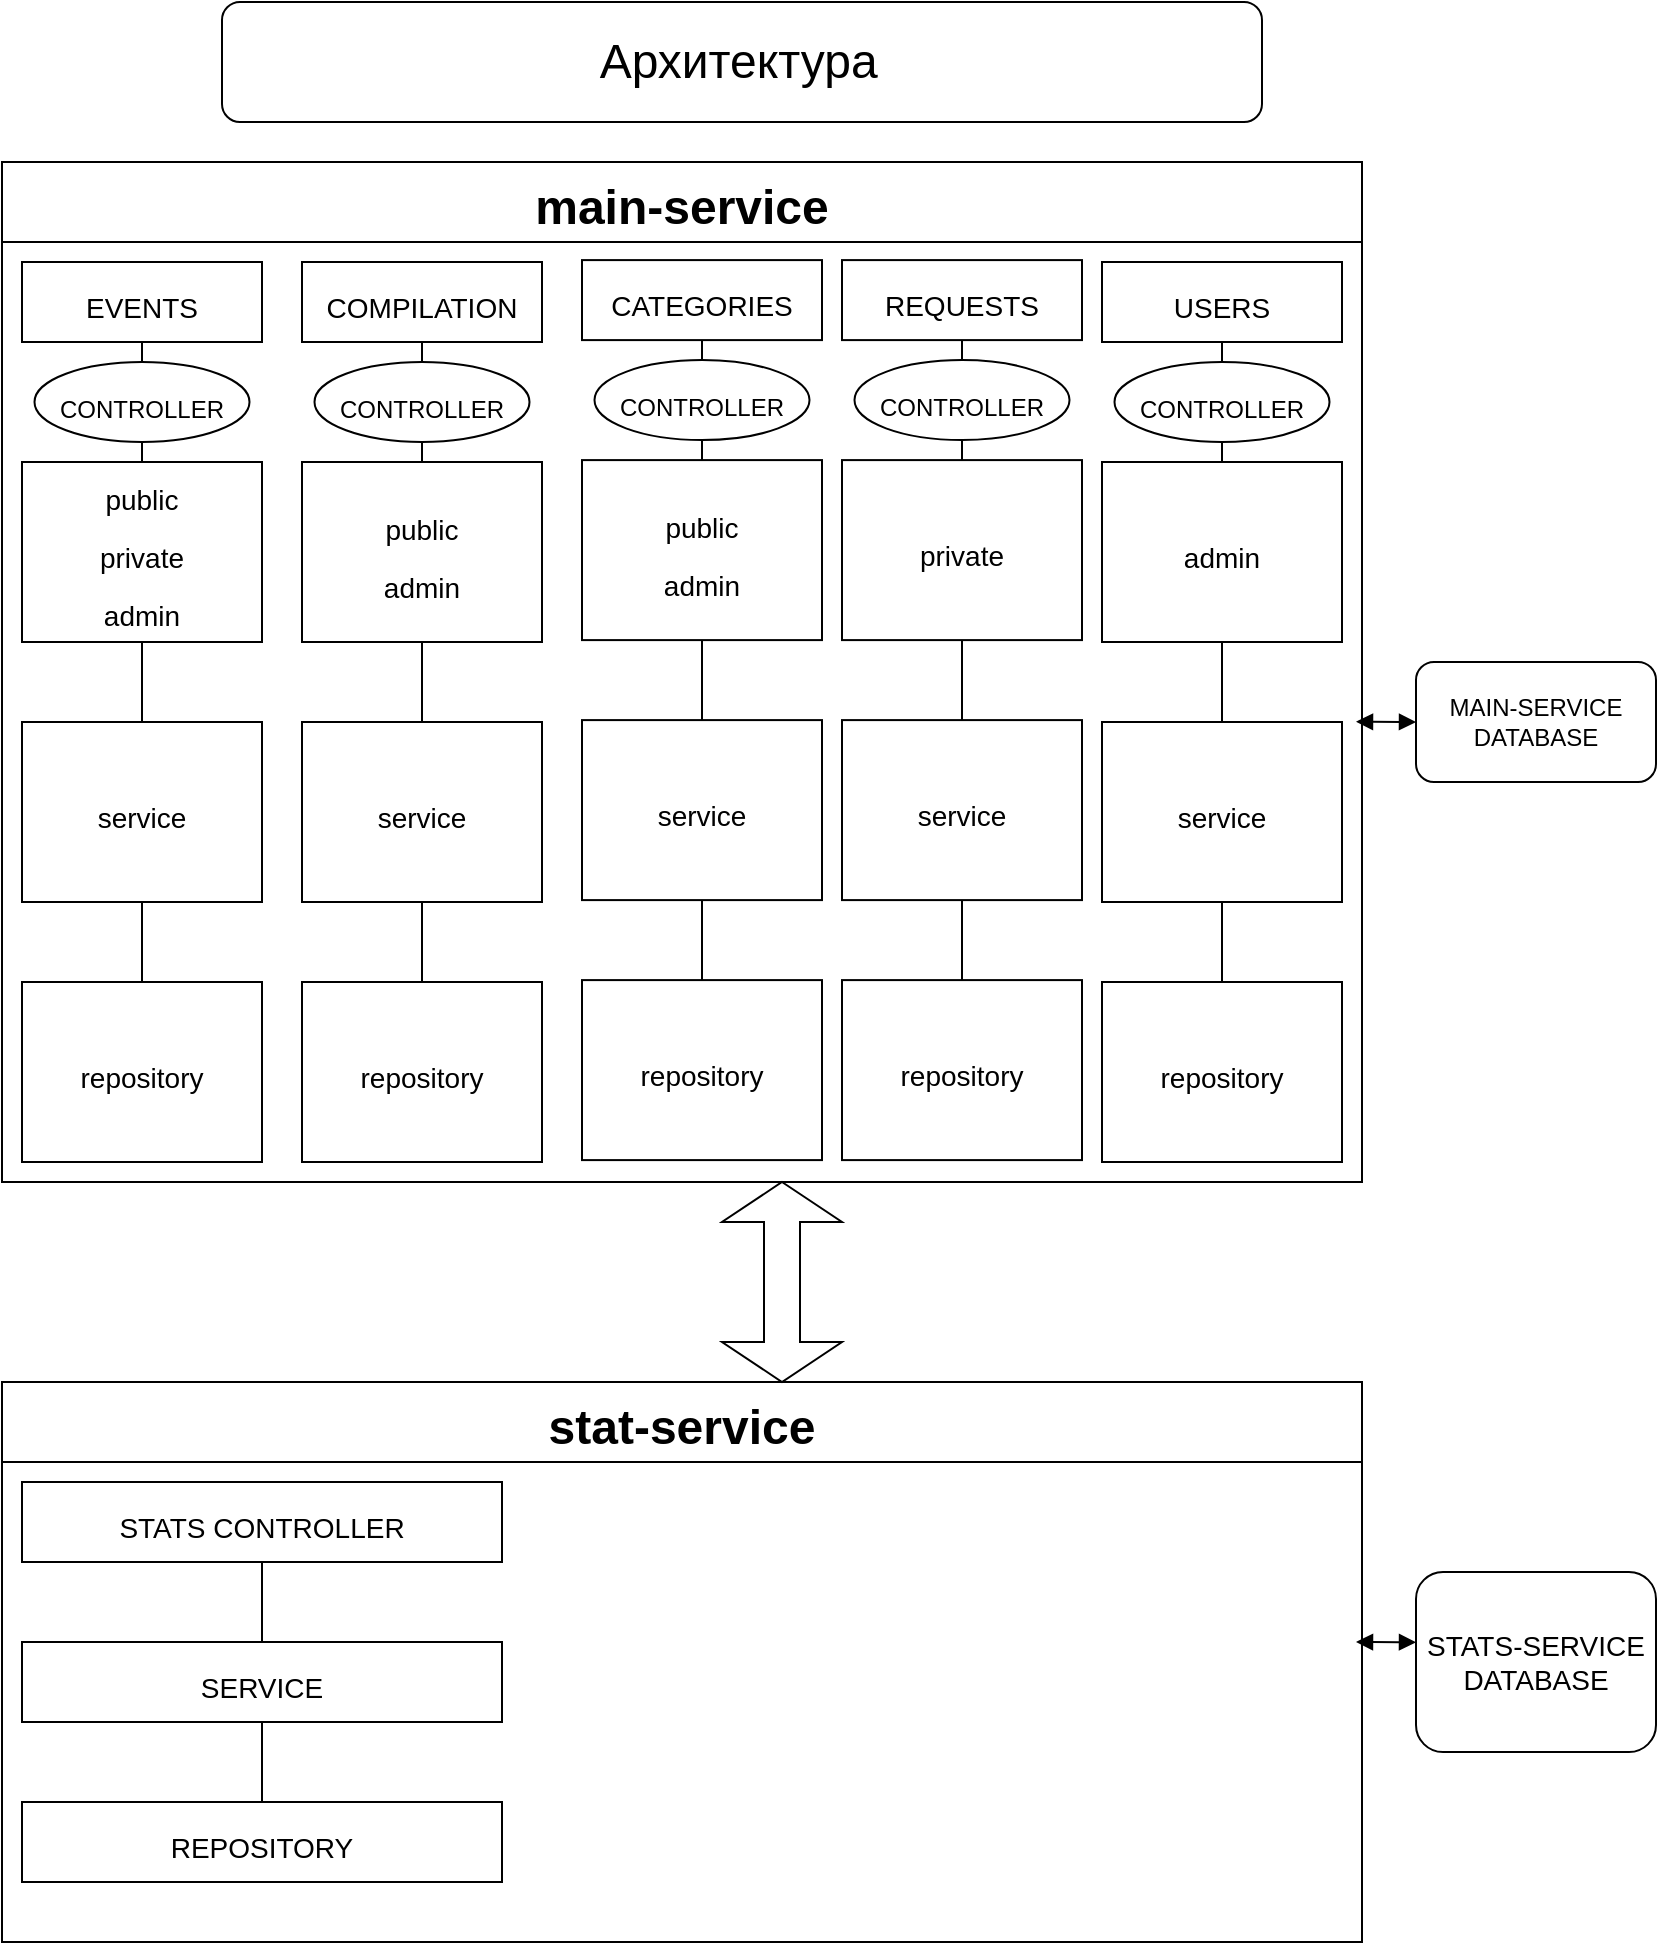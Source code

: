 <mxfile version="20.4.1" type="github">
  <diagram id="C5RBs43oDa-KdzZeNtuy" name="Page-1">
    <mxGraphModel dx="1929" dy="1000" grid="1" gridSize="10" guides="1" tooltips="1" connect="1" arrows="1" fold="1" page="1" pageScale="1" pageWidth="827" pageHeight="1169" math="0" shadow="0">
      <root>
        <mxCell id="WIyWlLk6GJQsqaUBKTNV-0" />
        <mxCell id="WIyWlLk6GJQsqaUBKTNV-1" parent="WIyWlLk6GJQsqaUBKTNV-0" />
        <mxCell id="s_mnrJMYpSLIAIfI4z18-0" value="&lt;font style=&quot;font-size: 24px;&quot;&gt;Архитектура&lt;/font&gt;&amp;nbsp;" style="rounded=1;whiteSpace=wrap;html=1;" vertex="1" parent="WIyWlLk6GJQsqaUBKTNV-1">
          <mxGeometry x="110" y="20" width="520" height="60" as="geometry" />
        </mxCell>
        <mxCell id="s_mnrJMYpSLIAIfI4z18-3" style="edgeStyle=orthogonalEdgeStyle;rounded=0;orthogonalLoop=1;jettySize=auto;html=1;exitX=0.5;exitY=1;exitDx=0;exitDy=0;fontSize=24;" edge="1" parent="WIyWlLk6GJQsqaUBKTNV-1">
          <mxGeometry relative="1" as="geometry">
            <mxPoint x="215" y="240.0" as="sourcePoint" />
            <mxPoint x="215" y="240.0" as="targetPoint" />
          </mxGeometry>
        </mxCell>
        <mxCell id="s_mnrJMYpSLIAIfI4z18-24" value="main-service" style="swimlane;startSize=40;horizontal=1;containerType=tree;fontSize=24;" vertex="1" parent="WIyWlLk6GJQsqaUBKTNV-1">
          <mxGeometry y="100" width="680" height="510" as="geometry" />
        </mxCell>
        <mxCell id="s_mnrJMYpSLIAIfI4z18-26" value="&lt;font style=&quot;font-size: 14px;&quot;&gt;EVENTS&lt;/font&gt;" style="whiteSpace=wrap;html=1;treeFolding=1;treeMoving=1;newEdgeStyle={&quot;edgeStyle&quot;:&quot;elbowEdgeStyle&quot;,&quot;startArrow&quot;:&quot;none&quot;,&quot;endArrow&quot;:&quot;none&quot;};fontSize=24;" vertex="1" parent="s_mnrJMYpSLIAIfI4z18-24">
          <mxGeometry x="10" y="50" width="120" height="40" as="geometry" />
        </mxCell>
        <mxCell id="s_mnrJMYpSLIAIfI4z18-31" value="" style="edgeStyle=elbowEdgeStyle;rounded=0;orthogonalLoop=1;jettySize=auto;html=1;elbow=vertical;startArrow=none;endArrow=none;" edge="1" source="s_mnrJMYpSLIAIfI4z18-26" target="s_mnrJMYpSLIAIfI4z18-32" parent="s_mnrJMYpSLIAIfI4z18-24">
          <mxGeometry relative="1" as="geometry" />
        </mxCell>
        <mxCell id="s_mnrJMYpSLIAIfI4z18-32" value="&lt;font style=&quot;font-size: 14px;&quot;&gt;public&lt;br&gt;private&lt;br&gt;admin&lt;/font&gt;" style="whiteSpace=wrap;html=1;treeFolding=1;treeMoving=1;newEdgeStyle={&quot;edgeStyle&quot;:&quot;elbowEdgeStyle&quot;,&quot;startArrow&quot;:&quot;none&quot;,&quot;endArrow&quot;:&quot;none&quot;};fontSize=24;" vertex="1" collapsed="1" parent="s_mnrJMYpSLIAIfI4z18-24">
          <mxGeometry x="10" y="150" width="120" height="90" as="geometry" />
        </mxCell>
        <mxCell id="s_mnrJMYpSLIAIfI4z18-33" style="edgeStyle=orthogonalEdgeStyle;rounded=0;orthogonalLoop=1;jettySize=auto;html=1;exitX=0.5;exitY=1;exitDx=0;exitDy=0;entryX=0.443;entryY=0.996;entryDx=0;entryDy=0;entryPerimeter=0;fontSize=24;" edge="1" parent="s_mnrJMYpSLIAIfI4z18-24" source="s_mnrJMYpSLIAIfI4z18-32" target="s_mnrJMYpSLIAIfI4z18-32" visible="0">
          <mxGeometry relative="1" as="geometry" />
        </mxCell>
        <mxCell id="s_mnrJMYpSLIAIfI4z18-39" style="edgeStyle=orthogonalEdgeStyle;rounded=0;orthogonalLoop=1;jettySize=auto;html=1;exitX=0.5;exitY=1;exitDx=0;exitDy=0;fontSize=24;" edge="1" parent="s_mnrJMYpSLIAIfI4z18-24" source="s_mnrJMYpSLIAIfI4z18-32" target="s_mnrJMYpSLIAIfI4z18-32">
          <mxGeometry relative="1" as="geometry" />
        </mxCell>
        <mxCell id="s_mnrJMYpSLIAIfI4z18-41" style="edgeStyle=orthogonalEdgeStyle;rounded=0;orthogonalLoop=1;jettySize=auto;html=1;exitX=0.5;exitY=1;exitDx=0;exitDy=0;fontSize=24;" edge="1" parent="s_mnrJMYpSLIAIfI4z18-24" source="s_mnrJMYpSLIAIfI4z18-32" target="s_mnrJMYpSLIAIfI4z18-32">
          <mxGeometry relative="1" as="geometry" />
        </mxCell>
        <mxCell id="s_mnrJMYpSLIAIfI4z18-43" value="&lt;font style=&quot;font-size: 12px;&quot;&gt;CONTROLLER&lt;/font&gt;" style="ellipse;whiteSpace=wrap;html=1;align=center;fontSize=24;" vertex="1" parent="s_mnrJMYpSLIAIfI4z18-24">
          <mxGeometry x="16.25" y="100" width="107.5" height="40" as="geometry" />
        </mxCell>
        <mxCell id="s_mnrJMYpSLIAIfI4z18-56" value="&lt;span style=&quot;font-size: 14px;&quot;&gt;COMPILATION&lt;/span&gt;" style="whiteSpace=wrap;html=1;treeFolding=1;treeMoving=1;newEdgeStyle={&quot;edgeStyle&quot;:&quot;elbowEdgeStyle&quot;,&quot;startArrow&quot;:&quot;none&quot;,&quot;endArrow&quot;:&quot;none&quot;};fontSize=24;" vertex="1" parent="s_mnrJMYpSLIAIfI4z18-24">
          <mxGeometry x="150" y="50" width="120" height="40" as="geometry" />
        </mxCell>
        <mxCell id="s_mnrJMYpSLIAIfI4z18-57" value="" style="edgeStyle=elbowEdgeStyle;rounded=0;orthogonalLoop=1;jettySize=auto;html=1;elbow=vertical;startArrow=none;endArrow=none;" edge="1" parent="s_mnrJMYpSLIAIfI4z18-24" source="s_mnrJMYpSLIAIfI4z18-56" target="s_mnrJMYpSLIAIfI4z18-58">
          <mxGeometry relative="1" as="geometry" />
        </mxCell>
        <mxCell id="s_mnrJMYpSLIAIfI4z18-58" value="&lt;font style=&quot;font-size: 14px;&quot;&gt;public&lt;br&gt;admin&lt;/font&gt;" style="whiteSpace=wrap;html=1;treeFolding=1;treeMoving=1;newEdgeStyle={&quot;edgeStyle&quot;:&quot;elbowEdgeStyle&quot;,&quot;startArrow&quot;:&quot;none&quot;,&quot;endArrow&quot;:&quot;none&quot;};fontSize=24;" vertex="1" collapsed="1" parent="s_mnrJMYpSLIAIfI4z18-24">
          <mxGeometry x="150" y="150" width="120" height="90" as="geometry" />
        </mxCell>
        <mxCell id="s_mnrJMYpSLIAIfI4z18-59" style="edgeStyle=orthogonalEdgeStyle;rounded=0;orthogonalLoop=1;jettySize=auto;html=1;exitX=0.5;exitY=1;exitDx=0;exitDy=0;fontSize=24;" edge="1" parent="s_mnrJMYpSLIAIfI4z18-24" source="s_mnrJMYpSLIAIfI4z18-58" target="s_mnrJMYpSLIAIfI4z18-58">
          <mxGeometry relative="1" as="geometry" />
        </mxCell>
        <mxCell id="s_mnrJMYpSLIAIfI4z18-60" style="edgeStyle=orthogonalEdgeStyle;rounded=0;orthogonalLoop=1;jettySize=auto;html=1;exitX=0.5;exitY=1;exitDx=0;exitDy=0;fontSize=24;" edge="1" parent="s_mnrJMYpSLIAIfI4z18-24" source="s_mnrJMYpSLIAIfI4z18-58" target="s_mnrJMYpSLIAIfI4z18-58">
          <mxGeometry relative="1" as="geometry" />
        </mxCell>
        <mxCell id="s_mnrJMYpSLIAIfI4z18-61" value="&lt;font style=&quot;font-size: 12px;&quot;&gt;CONTROLLER&lt;/font&gt;" style="ellipse;whiteSpace=wrap;html=1;align=center;fontSize=24;" vertex="1" parent="s_mnrJMYpSLIAIfI4z18-24">
          <mxGeometry x="156.25" y="100" width="107.5" height="40" as="geometry" />
        </mxCell>
        <mxCell id="s_mnrJMYpSLIAIfI4z18-62" value="&lt;font style=&quot;font-size: 14px;&quot;&gt;CATEGORIES&lt;/font&gt;" style="whiteSpace=wrap;html=1;treeFolding=1;treeMoving=1;newEdgeStyle={&quot;edgeStyle&quot;:&quot;elbowEdgeStyle&quot;,&quot;startArrow&quot;:&quot;none&quot;,&quot;endArrow&quot;:&quot;none&quot;};fontSize=24;" vertex="1" parent="s_mnrJMYpSLIAIfI4z18-24">
          <mxGeometry x="290" y="49.05" width="120" height="40" as="geometry" />
        </mxCell>
        <mxCell id="s_mnrJMYpSLIAIfI4z18-63" value="" style="edgeStyle=elbowEdgeStyle;rounded=0;orthogonalLoop=1;jettySize=auto;html=1;elbow=vertical;startArrow=none;endArrow=none;" edge="1" parent="s_mnrJMYpSLIAIfI4z18-24" source="s_mnrJMYpSLIAIfI4z18-62" target="s_mnrJMYpSLIAIfI4z18-64">
          <mxGeometry relative="1" as="geometry" />
        </mxCell>
        <mxCell id="s_mnrJMYpSLIAIfI4z18-64" value="&lt;font style=&quot;font-size: 14px;&quot;&gt;public&lt;br&gt;admin&lt;/font&gt;" style="whiteSpace=wrap;html=1;treeFolding=1;treeMoving=1;newEdgeStyle={&quot;edgeStyle&quot;:&quot;elbowEdgeStyle&quot;,&quot;startArrow&quot;:&quot;none&quot;,&quot;endArrow&quot;:&quot;none&quot;};fontSize=24;" vertex="1" collapsed="1" parent="s_mnrJMYpSLIAIfI4z18-24">
          <mxGeometry x="290" y="149.05" width="120" height="90" as="geometry" />
        </mxCell>
        <mxCell id="s_mnrJMYpSLIAIfI4z18-65" style="edgeStyle=orthogonalEdgeStyle;rounded=0;orthogonalLoop=1;jettySize=auto;html=1;exitX=0.5;exitY=1;exitDx=0;exitDy=0;fontSize=24;" edge="1" parent="s_mnrJMYpSLIAIfI4z18-24" source="s_mnrJMYpSLIAIfI4z18-64" target="s_mnrJMYpSLIAIfI4z18-64">
          <mxGeometry relative="1" as="geometry" />
        </mxCell>
        <mxCell id="s_mnrJMYpSLIAIfI4z18-66" style="edgeStyle=orthogonalEdgeStyle;rounded=0;orthogonalLoop=1;jettySize=auto;html=1;exitX=0.5;exitY=1;exitDx=0;exitDy=0;fontSize=24;" edge="1" parent="s_mnrJMYpSLIAIfI4z18-24" source="s_mnrJMYpSLIAIfI4z18-64" target="s_mnrJMYpSLIAIfI4z18-64">
          <mxGeometry relative="1" as="geometry" />
        </mxCell>
        <mxCell id="s_mnrJMYpSLIAIfI4z18-67" value="&lt;font style=&quot;font-size: 12px;&quot;&gt;CONTROLLER&lt;/font&gt;" style="ellipse;whiteSpace=wrap;html=1;align=center;fontSize=24;" vertex="1" parent="s_mnrJMYpSLIAIfI4z18-24">
          <mxGeometry x="296.25" y="99.05" width="107.5" height="40" as="geometry" />
        </mxCell>
        <mxCell id="s_mnrJMYpSLIAIfI4z18-68" value="&lt;span style=&quot;font-size: 14px;&quot;&gt;REQUESTS&lt;/span&gt;" style="whiteSpace=wrap;html=1;treeFolding=1;treeMoving=1;newEdgeStyle={&quot;edgeStyle&quot;:&quot;elbowEdgeStyle&quot;,&quot;startArrow&quot;:&quot;none&quot;,&quot;endArrow&quot;:&quot;none&quot;};fontSize=24;" vertex="1" parent="s_mnrJMYpSLIAIfI4z18-24">
          <mxGeometry x="420" y="49.05" width="120" height="40" as="geometry" />
        </mxCell>
        <mxCell id="s_mnrJMYpSLIAIfI4z18-69" value="" style="edgeStyle=elbowEdgeStyle;rounded=0;orthogonalLoop=1;jettySize=auto;html=1;elbow=vertical;startArrow=none;endArrow=none;" edge="1" parent="s_mnrJMYpSLIAIfI4z18-24" source="s_mnrJMYpSLIAIfI4z18-68" target="s_mnrJMYpSLIAIfI4z18-70">
          <mxGeometry relative="1" as="geometry" />
        </mxCell>
        <mxCell id="s_mnrJMYpSLIAIfI4z18-70" value="&lt;span style=&quot;font-size: 14px;&quot;&gt;private&lt;/span&gt;" style="whiteSpace=wrap;html=1;treeFolding=1;treeMoving=1;newEdgeStyle={&quot;edgeStyle&quot;:&quot;elbowEdgeStyle&quot;,&quot;startArrow&quot;:&quot;none&quot;,&quot;endArrow&quot;:&quot;none&quot;};fontSize=24;" vertex="1" collapsed="1" parent="s_mnrJMYpSLIAIfI4z18-24">
          <mxGeometry x="420" y="149.05" width="120" height="90" as="geometry" />
        </mxCell>
        <mxCell id="s_mnrJMYpSLIAIfI4z18-71" style="edgeStyle=orthogonalEdgeStyle;rounded=0;orthogonalLoop=1;jettySize=auto;html=1;exitX=0.5;exitY=1;exitDx=0;exitDy=0;fontSize=24;" edge="1" parent="s_mnrJMYpSLIAIfI4z18-24" source="s_mnrJMYpSLIAIfI4z18-70" target="s_mnrJMYpSLIAIfI4z18-70">
          <mxGeometry relative="1" as="geometry" />
        </mxCell>
        <mxCell id="s_mnrJMYpSLIAIfI4z18-72" style="edgeStyle=orthogonalEdgeStyle;rounded=0;orthogonalLoop=1;jettySize=auto;html=1;exitX=0.5;exitY=1;exitDx=0;exitDy=0;fontSize=24;" edge="1" parent="s_mnrJMYpSLIAIfI4z18-24" source="s_mnrJMYpSLIAIfI4z18-70" target="s_mnrJMYpSLIAIfI4z18-70">
          <mxGeometry relative="1" as="geometry" />
        </mxCell>
        <mxCell id="s_mnrJMYpSLIAIfI4z18-73" value="&lt;font style=&quot;font-size: 12px;&quot;&gt;CONTROLLER&lt;/font&gt;" style="ellipse;whiteSpace=wrap;html=1;align=center;fontSize=24;" vertex="1" parent="s_mnrJMYpSLIAIfI4z18-24">
          <mxGeometry x="426.25" y="99.05" width="107.5" height="40" as="geometry" />
        </mxCell>
        <mxCell id="s_mnrJMYpSLIAIfI4z18-74" value="&lt;font style=&quot;font-size: 14px;&quot;&gt;USERS&lt;/font&gt;" style="whiteSpace=wrap;html=1;treeFolding=1;treeMoving=1;newEdgeStyle={&quot;edgeStyle&quot;:&quot;elbowEdgeStyle&quot;,&quot;startArrow&quot;:&quot;none&quot;,&quot;endArrow&quot;:&quot;none&quot;};fontSize=24;" vertex="1" parent="s_mnrJMYpSLIAIfI4z18-24">
          <mxGeometry x="550" y="50" width="120" height="40" as="geometry" />
        </mxCell>
        <mxCell id="s_mnrJMYpSLIAIfI4z18-75" value="" style="edgeStyle=elbowEdgeStyle;rounded=0;orthogonalLoop=1;jettySize=auto;html=1;elbow=vertical;startArrow=none;endArrow=none;" edge="1" parent="s_mnrJMYpSLIAIfI4z18-24" source="s_mnrJMYpSLIAIfI4z18-74" target="s_mnrJMYpSLIAIfI4z18-76">
          <mxGeometry relative="1" as="geometry" />
        </mxCell>
        <mxCell id="s_mnrJMYpSLIAIfI4z18-76" value="&lt;span style=&quot;font-size: 14px;&quot;&gt;admin&lt;/span&gt;" style="whiteSpace=wrap;html=1;treeFolding=1;treeMoving=1;newEdgeStyle={&quot;edgeStyle&quot;:&quot;elbowEdgeStyle&quot;,&quot;startArrow&quot;:&quot;none&quot;,&quot;endArrow&quot;:&quot;none&quot;};fontSize=24;" vertex="1" collapsed="1" parent="s_mnrJMYpSLIAIfI4z18-24">
          <mxGeometry x="550" y="150" width="120" height="90" as="geometry" />
        </mxCell>
        <mxCell id="s_mnrJMYpSLIAIfI4z18-77" style="edgeStyle=orthogonalEdgeStyle;rounded=0;orthogonalLoop=1;jettySize=auto;html=1;exitX=0.5;exitY=1;exitDx=0;exitDy=0;fontSize=24;" edge="1" parent="s_mnrJMYpSLIAIfI4z18-24" source="s_mnrJMYpSLIAIfI4z18-76" target="s_mnrJMYpSLIAIfI4z18-76">
          <mxGeometry relative="1" as="geometry" />
        </mxCell>
        <mxCell id="s_mnrJMYpSLIAIfI4z18-78" style="edgeStyle=orthogonalEdgeStyle;rounded=0;orthogonalLoop=1;jettySize=auto;html=1;exitX=0.5;exitY=1;exitDx=0;exitDy=0;fontSize=24;" edge="1" parent="s_mnrJMYpSLIAIfI4z18-24" source="s_mnrJMYpSLIAIfI4z18-76" target="s_mnrJMYpSLIAIfI4z18-76">
          <mxGeometry relative="1" as="geometry" />
        </mxCell>
        <mxCell id="s_mnrJMYpSLIAIfI4z18-79" value="&lt;font style=&quot;font-size: 12px;&quot;&gt;CONTROLLER&lt;/font&gt;" style="ellipse;whiteSpace=wrap;html=1;align=center;fontSize=24;" vertex="1" parent="s_mnrJMYpSLIAIfI4z18-24">
          <mxGeometry x="556.25" y="100" width="107.5" height="40" as="geometry" />
        </mxCell>
        <mxCell id="s_mnrJMYpSLIAIfI4z18-83" value="" style="edgeStyle=elbowEdgeStyle;rounded=0;orthogonalLoop=1;jettySize=auto;html=1;elbow=vertical;startArrow=none;endArrow=none;" edge="1" target="s_mnrJMYpSLIAIfI4z18-84" source="s_mnrJMYpSLIAIfI4z18-32" parent="s_mnrJMYpSLIAIfI4z18-24">
          <mxGeometry relative="1" as="geometry">
            <mxPoint x="70" y="190" as="sourcePoint" />
          </mxGeometry>
        </mxCell>
        <mxCell id="s_mnrJMYpSLIAIfI4z18-84" value="&lt;span style=&quot;font-size: 14px;&quot;&gt;service&lt;/span&gt;" style="whiteSpace=wrap;html=1;treeFolding=1;treeMoving=1;newEdgeStyle={&quot;edgeStyle&quot;:&quot;elbowEdgeStyle&quot;,&quot;startArrow&quot;:&quot;none&quot;,&quot;endArrow&quot;:&quot;none&quot;};fontSize=24;" vertex="1" collapsed="1" parent="s_mnrJMYpSLIAIfI4z18-24">
          <mxGeometry x="10" y="280" width="120" height="90" as="geometry" />
        </mxCell>
        <mxCell id="s_mnrJMYpSLIAIfI4z18-85" value="" style="edgeStyle=elbowEdgeStyle;rounded=0;orthogonalLoop=1;jettySize=auto;html=1;elbow=vertical;startArrow=none;endArrow=none;" edge="1" target="s_mnrJMYpSLIAIfI4z18-86" source="s_mnrJMYpSLIAIfI4z18-84" parent="s_mnrJMYpSLIAIfI4z18-24">
          <mxGeometry relative="1" as="geometry">
            <mxPoint x="70" y="340" as="sourcePoint" />
          </mxGeometry>
        </mxCell>
        <mxCell id="s_mnrJMYpSLIAIfI4z18-86" value="&lt;span style=&quot;font-size: 14px;&quot;&gt;repository&lt;/span&gt;" style="whiteSpace=wrap;html=1;treeFolding=1;treeMoving=1;newEdgeStyle={&quot;edgeStyle&quot;:&quot;elbowEdgeStyle&quot;,&quot;startArrow&quot;:&quot;none&quot;,&quot;endArrow&quot;:&quot;none&quot;};fontSize=24;" vertex="1" collapsed="1" parent="s_mnrJMYpSLIAIfI4z18-24">
          <mxGeometry x="10" y="410" width="120" height="90" as="geometry" />
        </mxCell>
        <mxCell id="s_mnrJMYpSLIAIfI4z18-87" value="" style="edgeStyle=elbowEdgeStyle;rounded=0;orthogonalLoop=1;jettySize=auto;html=1;elbow=vertical;startArrow=none;endArrow=none;" edge="1" target="s_mnrJMYpSLIAIfI4z18-88" source="s_mnrJMYpSLIAIfI4z18-58" parent="s_mnrJMYpSLIAIfI4z18-24">
          <mxGeometry relative="1" as="geometry">
            <mxPoint x="210" y="190" as="sourcePoint" />
          </mxGeometry>
        </mxCell>
        <mxCell id="s_mnrJMYpSLIAIfI4z18-88" value="&lt;span style=&quot;font-size: 14px;&quot;&gt;service&lt;/span&gt;" style="whiteSpace=wrap;html=1;treeFolding=1;treeMoving=1;newEdgeStyle={&quot;edgeStyle&quot;:&quot;elbowEdgeStyle&quot;,&quot;startArrow&quot;:&quot;none&quot;,&quot;endArrow&quot;:&quot;none&quot;};fontSize=24;" vertex="1" collapsed="1" parent="s_mnrJMYpSLIAIfI4z18-24">
          <mxGeometry x="150" y="280" width="120" height="90" as="geometry" />
        </mxCell>
        <mxCell id="s_mnrJMYpSLIAIfI4z18-89" value="" style="edgeStyle=elbowEdgeStyle;rounded=0;orthogonalLoop=1;jettySize=auto;html=1;elbow=vertical;startArrow=none;endArrow=none;" edge="1" target="s_mnrJMYpSLIAIfI4z18-90" source="s_mnrJMYpSLIAIfI4z18-88" parent="s_mnrJMYpSLIAIfI4z18-24">
          <mxGeometry relative="1" as="geometry">
            <mxPoint x="210" y="340" as="sourcePoint" />
          </mxGeometry>
        </mxCell>
        <mxCell id="s_mnrJMYpSLIAIfI4z18-90" value="&lt;span style=&quot;font-size: 14px;&quot;&gt;repository&lt;/span&gt;" style="whiteSpace=wrap;html=1;treeFolding=1;treeMoving=1;newEdgeStyle={&quot;edgeStyle&quot;:&quot;elbowEdgeStyle&quot;,&quot;startArrow&quot;:&quot;none&quot;,&quot;endArrow&quot;:&quot;none&quot;};fontSize=24;" vertex="1" collapsed="1" parent="s_mnrJMYpSLIAIfI4z18-24">
          <mxGeometry x="150" y="410" width="120" height="90" as="geometry" />
        </mxCell>
        <mxCell id="s_mnrJMYpSLIAIfI4z18-91" value="" style="edgeStyle=elbowEdgeStyle;rounded=0;orthogonalLoop=1;jettySize=auto;html=1;elbow=vertical;startArrow=none;endArrow=none;" edge="1" target="s_mnrJMYpSLIAIfI4z18-92" source="s_mnrJMYpSLIAIfI4z18-64" parent="s_mnrJMYpSLIAIfI4z18-24">
          <mxGeometry relative="1" as="geometry">
            <mxPoint x="350" y="189.05" as="sourcePoint" />
          </mxGeometry>
        </mxCell>
        <mxCell id="s_mnrJMYpSLIAIfI4z18-92" value="&lt;span style=&quot;font-size: 14px;&quot;&gt;service&lt;/span&gt;" style="whiteSpace=wrap;html=1;treeFolding=1;treeMoving=1;newEdgeStyle={&quot;edgeStyle&quot;:&quot;elbowEdgeStyle&quot;,&quot;startArrow&quot;:&quot;none&quot;,&quot;endArrow&quot;:&quot;none&quot;};fontSize=24;" vertex="1" collapsed="1" parent="s_mnrJMYpSLIAIfI4z18-24">
          <mxGeometry x="290" y="279.05" width="120" height="90" as="geometry" />
        </mxCell>
        <mxCell id="s_mnrJMYpSLIAIfI4z18-93" value="" style="edgeStyle=elbowEdgeStyle;rounded=0;orthogonalLoop=1;jettySize=auto;html=1;elbow=vertical;startArrow=none;endArrow=none;" edge="1" target="s_mnrJMYpSLIAIfI4z18-94" source="s_mnrJMYpSLIAIfI4z18-92" parent="s_mnrJMYpSLIAIfI4z18-24">
          <mxGeometry relative="1" as="geometry">
            <mxPoint x="350" y="339.05" as="sourcePoint" />
          </mxGeometry>
        </mxCell>
        <mxCell id="s_mnrJMYpSLIAIfI4z18-94" value="&lt;span style=&quot;font-size: 14px;&quot;&gt;repository&lt;/span&gt;" style="whiteSpace=wrap;html=1;treeFolding=1;treeMoving=1;newEdgeStyle={&quot;edgeStyle&quot;:&quot;elbowEdgeStyle&quot;,&quot;startArrow&quot;:&quot;none&quot;,&quot;endArrow&quot;:&quot;none&quot;};fontSize=24;" vertex="1" collapsed="1" parent="s_mnrJMYpSLIAIfI4z18-24">
          <mxGeometry x="290" y="409.05" width="120" height="90" as="geometry" />
        </mxCell>
        <mxCell id="s_mnrJMYpSLIAIfI4z18-95" value="" style="edgeStyle=elbowEdgeStyle;rounded=0;orthogonalLoop=1;jettySize=auto;html=1;elbow=vertical;startArrow=none;endArrow=none;" edge="1" target="s_mnrJMYpSLIAIfI4z18-96" source="s_mnrJMYpSLIAIfI4z18-70" parent="s_mnrJMYpSLIAIfI4z18-24">
          <mxGeometry relative="1" as="geometry">
            <mxPoint x="480" y="189.05" as="sourcePoint" />
          </mxGeometry>
        </mxCell>
        <mxCell id="s_mnrJMYpSLIAIfI4z18-96" value="&lt;span style=&quot;font-size: 14px;&quot;&gt;service&lt;/span&gt;" style="whiteSpace=wrap;html=1;treeFolding=1;treeMoving=1;newEdgeStyle={&quot;edgeStyle&quot;:&quot;elbowEdgeStyle&quot;,&quot;startArrow&quot;:&quot;none&quot;,&quot;endArrow&quot;:&quot;none&quot;};fontSize=24;" vertex="1" collapsed="1" parent="s_mnrJMYpSLIAIfI4z18-24">
          <mxGeometry x="420" y="279.05" width="120" height="90" as="geometry" />
        </mxCell>
        <mxCell id="s_mnrJMYpSLIAIfI4z18-97" value="" style="edgeStyle=elbowEdgeStyle;rounded=0;orthogonalLoop=1;jettySize=auto;html=1;elbow=vertical;startArrow=none;endArrow=none;" edge="1" target="s_mnrJMYpSLIAIfI4z18-98" source="s_mnrJMYpSLIAIfI4z18-96" parent="s_mnrJMYpSLIAIfI4z18-24">
          <mxGeometry relative="1" as="geometry">
            <mxPoint x="480" y="339.05" as="sourcePoint" />
          </mxGeometry>
        </mxCell>
        <mxCell id="s_mnrJMYpSLIAIfI4z18-98" value="&lt;span style=&quot;font-size: 14px;&quot;&gt;repository&lt;/span&gt;" style="whiteSpace=wrap;html=1;treeFolding=1;treeMoving=1;newEdgeStyle={&quot;edgeStyle&quot;:&quot;elbowEdgeStyle&quot;,&quot;startArrow&quot;:&quot;none&quot;,&quot;endArrow&quot;:&quot;none&quot;};fontSize=24;" vertex="1" collapsed="1" parent="s_mnrJMYpSLIAIfI4z18-24">
          <mxGeometry x="420" y="409.05" width="120" height="90" as="geometry" />
        </mxCell>
        <mxCell id="s_mnrJMYpSLIAIfI4z18-99" value="" style="edgeStyle=elbowEdgeStyle;rounded=0;orthogonalLoop=1;jettySize=auto;html=1;elbow=vertical;startArrow=none;endArrow=none;" edge="1" target="s_mnrJMYpSLIAIfI4z18-100" source="s_mnrJMYpSLIAIfI4z18-76" parent="s_mnrJMYpSLIAIfI4z18-24">
          <mxGeometry relative="1" as="geometry">
            <mxPoint x="610" y="190" as="sourcePoint" />
          </mxGeometry>
        </mxCell>
        <mxCell id="s_mnrJMYpSLIAIfI4z18-100" value="&lt;span style=&quot;font-size: 14px;&quot;&gt;service&lt;/span&gt;" style="whiteSpace=wrap;html=1;treeFolding=1;treeMoving=1;newEdgeStyle={&quot;edgeStyle&quot;:&quot;elbowEdgeStyle&quot;,&quot;startArrow&quot;:&quot;none&quot;,&quot;endArrow&quot;:&quot;none&quot;};fontSize=24;" vertex="1" collapsed="1" parent="s_mnrJMYpSLIAIfI4z18-24">
          <mxGeometry x="550" y="280" width="120" height="90" as="geometry" />
        </mxCell>
        <mxCell id="s_mnrJMYpSLIAIfI4z18-101" value="" style="edgeStyle=elbowEdgeStyle;rounded=0;orthogonalLoop=1;jettySize=auto;html=1;elbow=vertical;startArrow=none;endArrow=none;" edge="1" target="s_mnrJMYpSLIAIfI4z18-102" source="s_mnrJMYpSLIAIfI4z18-100" parent="s_mnrJMYpSLIAIfI4z18-24">
          <mxGeometry relative="1" as="geometry">
            <mxPoint x="610" y="340" as="sourcePoint" />
          </mxGeometry>
        </mxCell>
        <mxCell id="s_mnrJMYpSLIAIfI4z18-102" value="&lt;span style=&quot;font-size: 14px;&quot;&gt;repository&lt;/span&gt;" style="whiteSpace=wrap;html=1;treeFolding=1;treeMoving=1;newEdgeStyle={&quot;edgeStyle&quot;:&quot;elbowEdgeStyle&quot;,&quot;startArrow&quot;:&quot;none&quot;,&quot;endArrow&quot;:&quot;none&quot;};fontSize=24;" vertex="1" collapsed="1" parent="s_mnrJMYpSLIAIfI4z18-24">
          <mxGeometry x="550" y="410" width="120" height="90" as="geometry" />
        </mxCell>
        <mxCell id="s_mnrJMYpSLIAIfI4z18-108" value="MAIN-SERVICE&lt;br&gt;DATABASE" style="rounded=1;whiteSpace=wrap;html=1;fontSize=12;" vertex="1" parent="WIyWlLk6GJQsqaUBKTNV-1">
          <mxGeometry x="707" y="350" width="120" height="60" as="geometry" />
        </mxCell>
        <mxCell id="s_mnrJMYpSLIAIfI4z18-110" value="" style="endArrow=block;startArrow=block;endFill=1;startFill=1;html=1;rounded=0;fontSize=12;" edge="1" parent="WIyWlLk6GJQsqaUBKTNV-1">
          <mxGeometry width="160" relative="1" as="geometry">
            <mxPoint x="677" y="379.86" as="sourcePoint" />
            <mxPoint x="707" y="380" as="targetPoint" />
          </mxGeometry>
        </mxCell>
        <mxCell id="s_mnrJMYpSLIAIfI4z18-111" value="stat-service" style="swimlane;startSize=40;horizontal=1;containerType=tree;fontSize=24;" vertex="1" parent="WIyWlLk6GJQsqaUBKTNV-1">
          <mxGeometry y="710" width="680" height="280" as="geometry" />
        </mxCell>
        <mxCell id="s_mnrJMYpSLIAIfI4z18-112" value="&lt;span style=&quot;font-size: 14px;&quot;&gt;STATS CONTROLLER&lt;/span&gt;" style="whiteSpace=wrap;html=1;treeFolding=1;treeMoving=1;newEdgeStyle={&quot;edgeStyle&quot;:&quot;elbowEdgeStyle&quot;,&quot;startArrow&quot;:&quot;none&quot;,&quot;endArrow&quot;:&quot;none&quot;};fontSize=24;" vertex="1" parent="s_mnrJMYpSLIAIfI4z18-111">
          <mxGeometry x="10" y="50" width="240" height="40" as="geometry" />
        </mxCell>
        <mxCell id="s_mnrJMYpSLIAIfI4z18-167" value="" style="edgeStyle=elbowEdgeStyle;rounded=0;orthogonalLoop=1;jettySize=auto;html=1;elbow=vertical;startArrow=none;endArrow=none;" edge="1" source="s_mnrJMYpSLIAIfI4z18-112" target="s_mnrJMYpSLIAIfI4z18-168" parent="s_mnrJMYpSLIAIfI4z18-111">
          <mxGeometry relative="1" as="geometry" />
        </mxCell>
        <mxCell id="s_mnrJMYpSLIAIfI4z18-168" value="&lt;span style=&quot;font-size: 14px;&quot;&gt;SERVICE&lt;/span&gt;" style="whiteSpace=wrap;html=1;treeFolding=1;treeMoving=1;newEdgeStyle={&quot;edgeStyle&quot;:&quot;elbowEdgeStyle&quot;,&quot;startArrow&quot;:&quot;none&quot;,&quot;endArrow&quot;:&quot;none&quot;};fontSize=24;" vertex="1" parent="s_mnrJMYpSLIAIfI4z18-111">
          <mxGeometry x="10" y="130" width="240" height="40" as="geometry" />
        </mxCell>
        <mxCell id="s_mnrJMYpSLIAIfI4z18-169" value="" style="edgeStyle=elbowEdgeStyle;rounded=0;orthogonalLoop=1;jettySize=auto;html=1;elbow=vertical;startArrow=none;endArrow=none;" edge="1" target="s_mnrJMYpSLIAIfI4z18-170" source="s_mnrJMYpSLIAIfI4z18-168" parent="s_mnrJMYpSLIAIfI4z18-111">
          <mxGeometry relative="1" as="geometry">
            <mxPoint x="130.0" y="710" as="sourcePoint" />
          </mxGeometry>
        </mxCell>
        <mxCell id="s_mnrJMYpSLIAIfI4z18-170" value="&lt;span style=&quot;font-size: 14px;&quot;&gt;REPOSITORY&lt;/span&gt;" style="whiteSpace=wrap;html=1;treeFolding=1;treeMoving=1;newEdgeStyle={&quot;edgeStyle&quot;:&quot;elbowEdgeStyle&quot;,&quot;startArrow&quot;:&quot;none&quot;,&quot;endArrow&quot;:&quot;none&quot;};fontSize=24;" vertex="1" parent="s_mnrJMYpSLIAIfI4z18-111">
          <mxGeometry x="10" y="210" width="240" height="40" as="geometry" />
        </mxCell>
        <mxCell id="s_mnrJMYpSLIAIfI4z18-171" value="" style="shape=doubleArrow;direction=south;whiteSpace=wrap;html=1;fontSize=12;" vertex="1" parent="WIyWlLk6GJQsqaUBKTNV-1">
          <mxGeometry x="360" y="610" width="60" height="100" as="geometry" />
        </mxCell>
        <mxCell id="s_mnrJMYpSLIAIfI4z18-172" value="&lt;font style=&quot;font-size: 14px;&quot;&gt;STATS-SERVICE DATABASE&lt;/font&gt;" style="rounded=1;whiteSpace=wrap;html=1;fontSize=12;" vertex="1" parent="WIyWlLk6GJQsqaUBKTNV-1">
          <mxGeometry x="707" y="805" width="120" height="90" as="geometry" />
        </mxCell>
        <mxCell id="s_mnrJMYpSLIAIfI4z18-175" value="" style="endArrow=block;startArrow=block;endFill=1;startFill=1;html=1;rounded=0;fontSize=12;" edge="1" parent="WIyWlLk6GJQsqaUBKTNV-1">
          <mxGeometry width="160" relative="1" as="geometry">
            <mxPoint x="677" y="840" as="sourcePoint" />
            <mxPoint x="707" y="840.14" as="targetPoint" />
          </mxGeometry>
        </mxCell>
      </root>
    </mxGraphModel>
  </diagram>
</mxfile>
